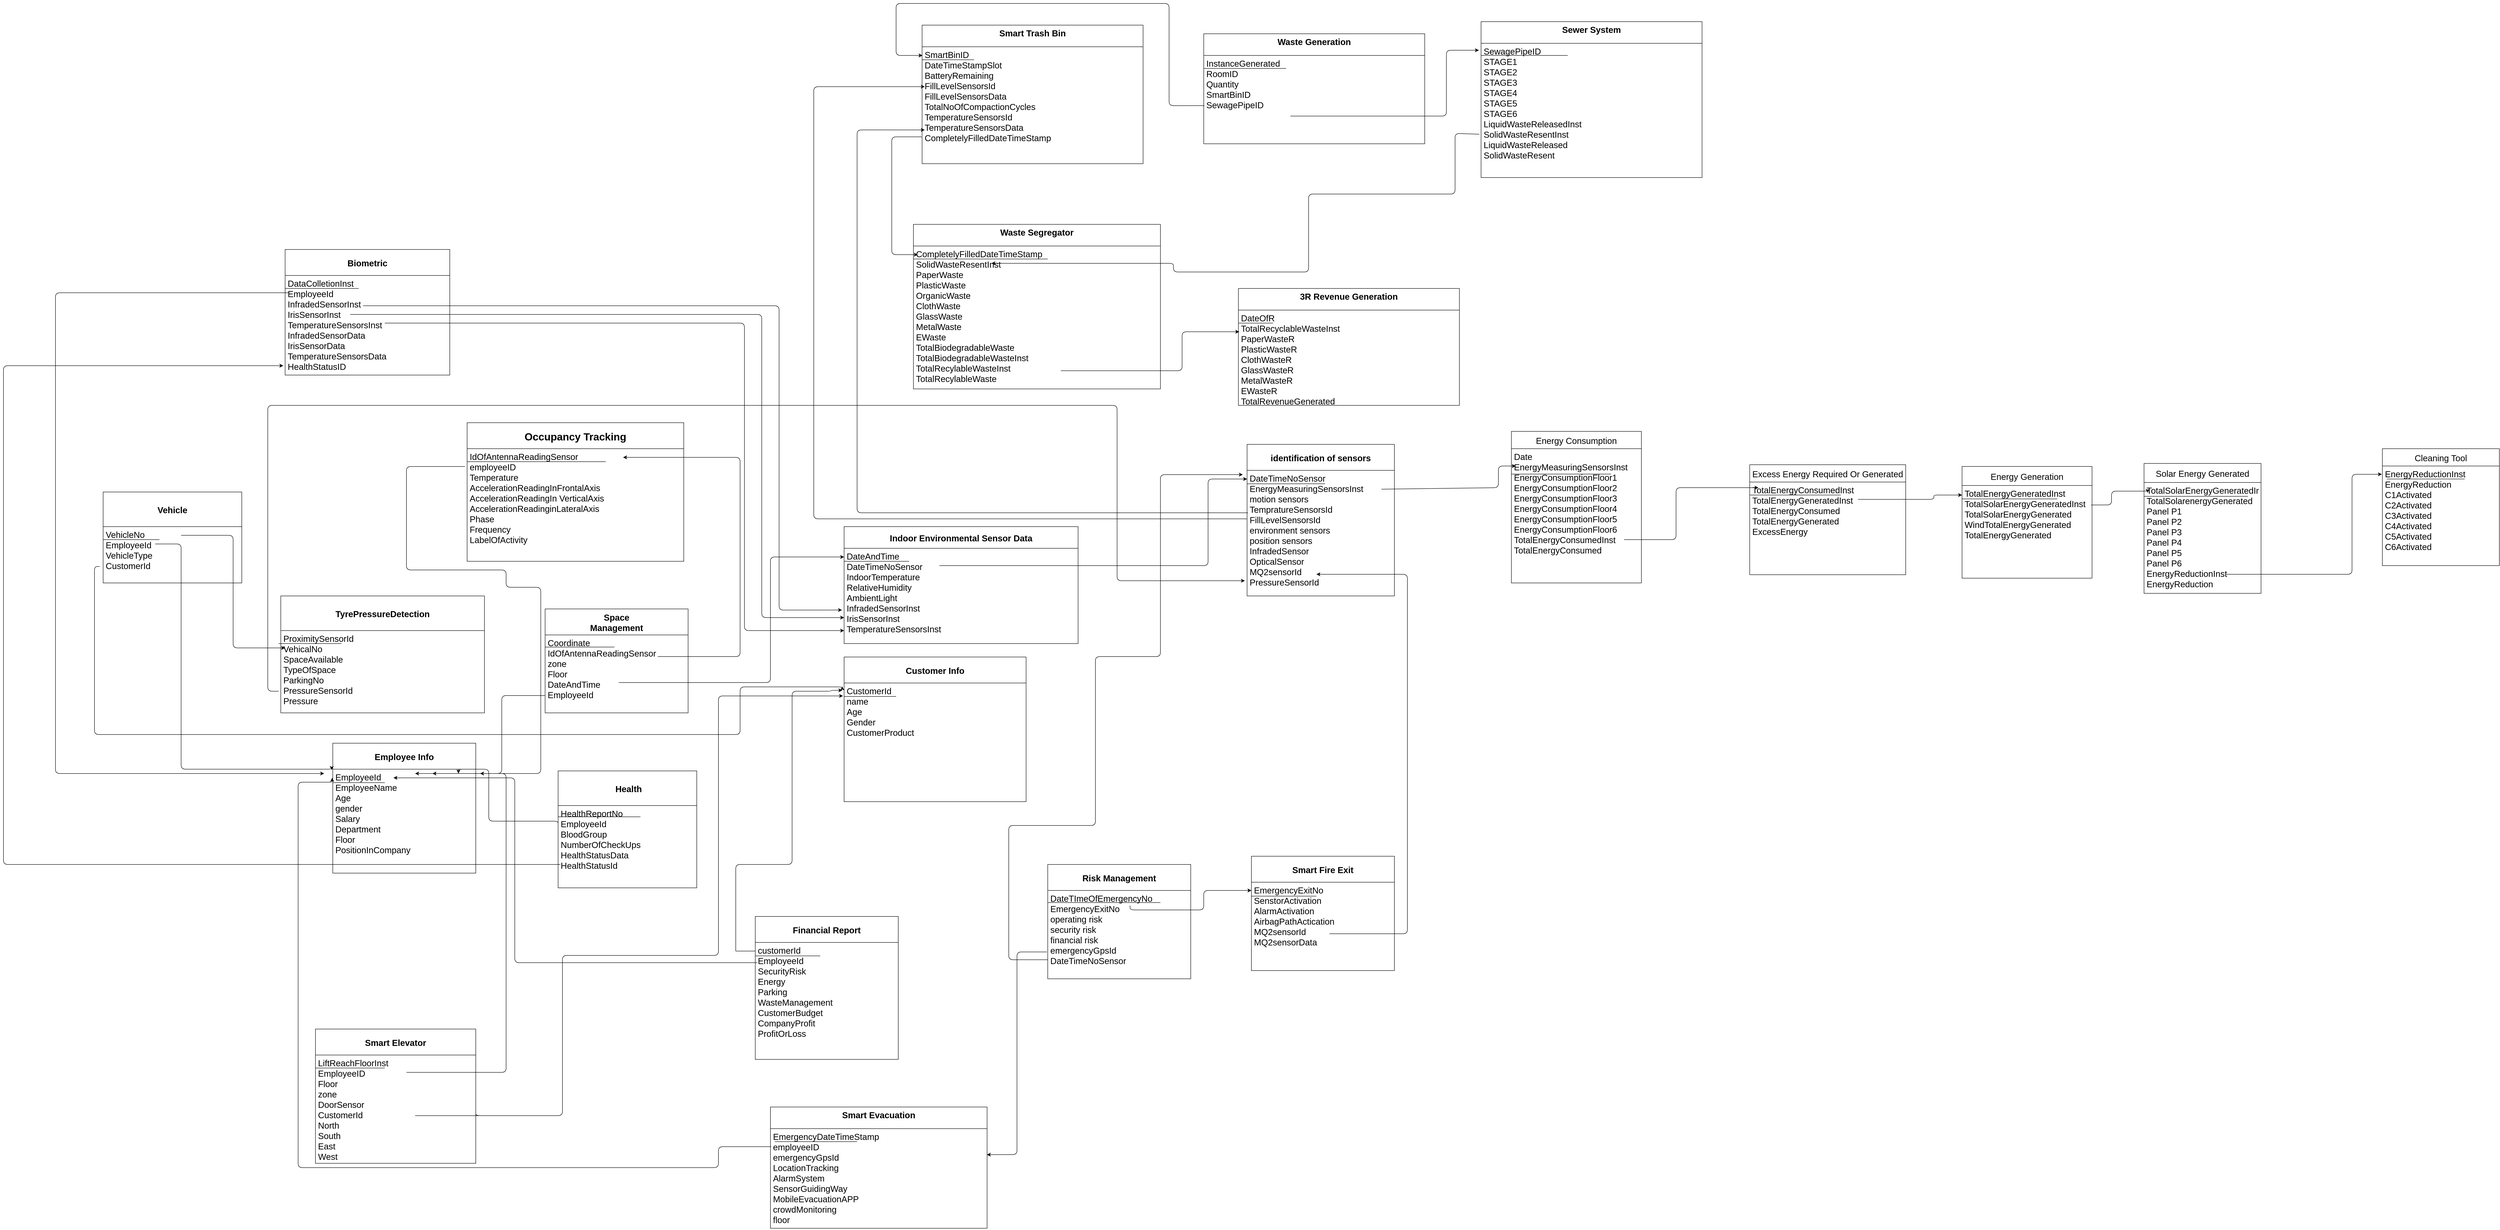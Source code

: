<mxfile version="14.4.9" type="device"><diagram id="EbhI644vHhRvh8wt3Qc4" name="Page-1"><mxGraphModel dx="5968" dy="393" grid="1" gridSize="10" guides="1" tooltips="1" connect="1" arrows="0" fold="1" page="1" pageScale="1" pageWidth="850" pageHeight="1100" math="0" shadow="0"><root><mxCell id="0"/><mxCell id="1" parent="0"/><mxCell id="hlE-V0FkefGfgGe_TGve-5" value="Excess Energy Required Or Generated" style="swimlane;fontStyle=0;childLayout=stackLayout;horizontal=1;startSize=40;fillColor=none;horizontalStack=0;resizeParent=1;resizeParentMax=0;resizeLast=0;collapsible=1;marginBottom=0;fontSize=20;" parent="1" vertex="1"><mxGeometry x="-430" y="1737" width="360" height="254" as="geometry"><mxRectangle x="310" y="150" width="240" height="26" as="alternateBounds"/></mxGeometry></mxCell><mxCell id="hlE-V0FkefGfgGe_TGve-7" value="TotalEnergyConsumedInst&#10;TotalEnergyGeneratedInst&#10;TotalEnergyConsumed&#10;TotalEnergyGenerated&#10;ExcessEnergy&#10;&#10;" style="text;strokeColor=none;fillColor=none;align=left;verticalAlign=top;spacingLeft=4;spacingRight=4;overflow=hidden;rotatable=0;points=[[0,0.5],[1,0.5]];portConstraint=eastwest;fontStyle=0;fontSize=20;" parent="hlE-V0FkefGfgGe_TGve-5" vertex="1"><mxGeometry y="40" width="360" height="214" as="geometry"/></mxCell><mxCell id="E3IUupJyGOSad63jJTWS-61" value="" style="endArrow=none;html=1;" parent="hlE-V0FkefGfgGe_TGve-5" edge="1"><mxGeometry width="50" height="50" relative="1" as="geometry"><mxPoint y="70" as="sourcePoint"/><mxPoint x="210" y="70" as="targetPoint"/></mxGeometry></mxCell><mxCell id="vNmrhLjBqwrUZ_Z06Q6E-4" value="" style="endArrow=none;html=1;" parent="hlE-V0FkefGfgGe_TGve-5" edge="1"><mxGeometry width="50" height="50" relative="1" as="geometry"><mxPoint x="250" y="80" as="sourcePoint"/><mxPoint x="360" y="80" as="targetPoint"/></mxGeometry></mxCell><mxCell id="hlE-V0FkefGfgGe_TGve-17" value="Energy Consumption" style="swimlane;fontStyle=0;childLayout=stackLayout;horizontal=1;startSize=40;fillColor=none;horizontalStack=0;resizeParent=1;resizeParentMax=0;resizeLast=0;collapsible=1;marginBottom=0;fontSize=20;" parent="1" vertex="1"><mxGeometry x="-980" y="1660" width="300" height="350" as="geometry"/></mxCell><mxCell id="NcRpZAtvukmuznNW6QpU-5" value="" style="endArrow=none;html=1;" parent="hlE-V0FkefGfgGe_TGve-17" edge="1"><mxGeometry width="50" height="50" relative="1" as="geometry"><mxPoint x="230" y="98.57" as="sourcePoint"/><mxPoint y="98.57" as="targetPoint"/></mxGeometry></mxCell><mxCell id="hlE-V0FkefGfgGe_TGve-18" value="Date&#10;EnergyMeasuringSensorsInst&#10;EnergyConsumptionFloor1&#10;EnergyConsumptionFloor2&#10;EnergyConsumptionFloor3&#10;EnergyConsumptionFloor4&#10;EnergyConsumptionFloor5&#10;EnergyConsumptionFloor6&#10;TotalEnergyConsumedInst&#10;TotalEnergyConsumed" style="text;strokeColor=none;fillColor=none;align=left;verticalAlign=top;spacingLeft=4;spacingRight=4;overflow=hidden;rotatable=0;points=[[0,0.5],[1,0.5]];portConstraint=eastwest;fontSize=20;fontStyle=0" parent="hlE-V0FkefGfgGe_TGve-17" vertex="1"><mxGeometry y="40" width="300" height="310" as="geometry"/></mxCell><mxCell id="hlE-V0FkefGfgGe_TGve-21" value="Solar Energy Generated" style="swimlane;fontStyle=0;childLayout=stackLayout;horizontal=1;startSize=44;fillColor=none;horizontalStack=0;resizeParent=1;resizeParentMax=0;resizeLast=0;collapsible=1;marginBottom=0;fontSize=20;" parent="1" vertex="1"><mxGeometry x="480" y="1734" width="270" height="300" as="geometry"/></mxCell><mxCell id="E3IUupJyGOSad63jJTWS-7" value="" style="endArrow=none;html=1;" parent="hlE-V0FkefGfgGe_TGve-21" edge="1"><mxGeometry width="50" height="50" relative="1" as="geometry"><mxPoint x="-9.095e-13" y="76" as="sourcePoint"/><mxPoint x="240" y="76" as="targetPoint"/><Array as="points"><mxPoint x="100" y="76"/></Array></mxGeometry></mxCell><mxCell id="hlE-V0FkefGfgGe_TGve-22" value="TotalSolarEnergyGeneratedInst&#10;TotalSolarenergyGenerated&#10;Panel P1&#10;Panel P2&#10;Panel P3&#10;Panel P4&#10;Panel P5&#10;Panel P6&#10;EnergyReductionInst&#10;EnergyReduction" style="text;strokeColor=none;fillColor=none;align=left;verticalAlign=top;spacingLeft=4;spacingRight=4;overflow=hidden;rotatable=0;points=[[0,0.5],[1,0.5]];portConstraint=eastwest;fontSize=20;" parent="hlE-V0FkefGfgGe_TGve-21" vertex="1"><mxGeometry y="44" width="270" height="256" as="geometry"/></mxCell><mxCell id="hlE-V0FkefGfgGe_TGve-25" value="Cleaning Tool" style="swimlane;fontStyle=0;childLayout=stackLayout;horizontal=1;startSize=40;fillColor=none;horizontalStack=0;resizeParent=1;resizeParentMax=0;resizeLast=0;collapsible=1;marginBottom=0;fontSize=20;" parent="1" vertex="1"><mxGeometry x="1030" y="1700" width="270" height="270" as="geometry"/></mxCell><mxCell id="hlE-V0FkefGfgGe_TGve-26" value="EnergyReductionInst&#10;EnergyReduction&#10;C1Activated&#10;C2Activated&#10;C3Activated&#10;C4Activated&#10;C5Activated&#10;C6Activated" style="text;strokeColor=none;fillColor=none;align=left;verticalAlign=top;spacingLeft=4;spacingRight=4;overflow=hidden;rotatable=0;points=[[0,0.5],[1,0.5]];portConstraint=eastwest;fontSize=20;" parent="hlE-V0FkefGfgGe_TGve-25" vertex="1"><mxGeometry y="40" width="270" height="230" as="geometry"/></mxCell><mxCell id="NcRpZAtvukmuznNW6QpU-3" value="" style="endArrow=none;html=1;" parent="hlE-V0FkefGfgGe_TGve-25" edge="1"><mxGeometry width="50" height="50" relative="1" as="geometry"><mxPoint x="10" y="70" as="sourcePoint"/><mxPoint x="190" y="70" as="targetPoint"/></mxGeometry></mxCell><mxCell id="hlE-V0FkefGfgGe_TGve-56" value="Energy Generation" style="swimlane;fontStyle=0;childLayout=stackLayout;horizontal=1;startSize=44;fillColor=none;horizontalStack=0;resizeParent=1;resizeParentMax=0;resizeLast=0;collapsible=1;marginBottom=0;fontSize=20;" parent="1" vertex="1"><mxGeometry x="60" y="1741" width="300" height="258" as="geometry"/></mxCell><mxCell id="E3IUupJyGOSad63jJTWS-10" value="" style="endArrow=none;html=1;" parent="hlE-V0FkefGfgGe_TGve-56" edge="1"><mxGeometry width="50" height="50" relative="1" as="geometry"><mxPoint x="-9.095e-13" y="75" as="sourcePoint"/><mxPoint x="220" y="75" as="targetPoint"/></mxGeometry></mxCell><mxCell id="hlE-V0FkefGfgGe_TGve-57" value="TotalEnergyGeneratedInst&#10;TotalSolarEnergyGeneratedInst&#10;TotalSolarEnergyGenerated&#10;WindTotalEnergyGenerated&#10;TotalEnergyGenerated" style="text;strokeColor=none;fillColor=none;align=left;verticalAlign=top;spacingLeft=4;spacingRight=4;overflow=hidden;rotatable=0;points=[[0,0.5],[1,0.5]];portConstraint=eastwest;fontSize=20;" parent="hlE-V0FkefGfgGe_TGve-56" vertex="1"><mxGeometry y="44" width="300" height="214" as="geometry"/></mxCell><mxCell id="3b0-Z2KtxjkXlHgIzBmQ-6" value="Occupancy Tracking" style="swimlane;fontStyle=1;childLayout=stackLayout;horizontal=1;startSize=60;fillColor=none;horizontalStack=0;resizeParent=1;resizeParentMax=0;resizeLast=0;collapsible=1;marginBottom=0;fontSize=24;" parent="1" vertex="1"><mxGeometry x="-3390" y="1640" width="500" height="320" as="geometry"/></mxCell><mxCell id="vo2Nas4Fpc8VyPBu1LN9-82" value="" style="endArrow=none;html=1;" parent="3b0-Z2KtxjkXlHgIzBmQ-6" edge="1"><mxGeometry width="50" height="50" relative="1" as="geometry"><mxPoint y="90" as="sourcePoint"/><mxPoint x="320" y="90" as="targetPoint"/></mxGeometry></mxCell><mxCell id="vo2Nas4Fpc8VyPBu1LN9-84" value="" style="endArrow=classic;html=1;edgeStyle=orthogonalEdgeStyle;exitX=0.788;exitY=0.278;exitDx=0;exitDy=0;exitPerimeter=0;" parent="3b0-Z2KtxjkXlHgIzBmQ-6" source="3LVtUUBiL8wOqyvODYXA-12" edge="1"><mxGeometry width="50" height="50" relative="1" as="geometry"><mxPoint x="630" y="180" as="sourcePoint"/><mxPoint x="360" y="80" as="targetPoint"/><Array as="points"><mxPoint x="630" y="540"/><mxPoint x="630" y="80"/></Array></mxGeometry></mxCell><mxCell id="3b0-Z2KtxjkXlHgIzBmQ-7" value="IdOfAntennaReadingSensor&#10;employeeID&#10;Temperature&#10;AccelerationReadingInFrontalAxis&#10;AccelerationReadingIn VerticalAxis&#10;AccelerationReadinginLateralAxis&#10;Phase&#10;Frequency&#10;LabelOfActivity" style="text;strokeColor=none;fillColor=none;align=left;verticalAlign=top;spacingLeft=4;spacingRight=4;overflow=hidden;rotatable=0;points=[[0,0.5],[1,0.5]];portConstraint=eastwest;fontSize=20;" parent="3b0-Z2KtxjkXlHgIzBmQ-6" vertex="1"><mxGeometry y="60" width="500" height="260" as="geometry"/></mxCell><mxCell id="3b0-Z2KtxjkXlHgIzBmQ-10" value="Indoor Environmental Sensor Data" style="swimlane;fontStyle=1;childLayout=stackLayout;horizontal=1;startSize=50;fillColor=none;horizontalStack=0;resizeParent=1;resizeParentMax=0;resizeLast=0;collapsible=1;marginBottom=0;fontSize=20;" parent="1" vertex="1"><mxGeometry x="-2520" y="1880" width="540" height="270" as="geometry"/></mxCell><mxCell id="vo2Nas4Fpc8VyPBu1LN9-87" value="" style="endArrow=none;html=1;" parent="3b0-Z2KtxjkXlHgIzBmQ-10" edge="1"><mxGeometry width="50" height="50" relative="1" as="geometry"><mxPoint y="80" as="sourcePoint"/><mxPoint x="150" y="80" as="targetPoint"/></mxGeometry></mxCell><mxCell id="3b0-Z2KtxjkXlHgIzBmQ-11" value="DateAndTime&#10;DateTimeNoSensor&#10;IndoorTemperature&#10;RelativeHumidity&#10;AmbientLight&#10;InfradedSensorInst&#10;IrisSensorInst&#10;TemperatureSensorsInst&#10;" style="text;strokeColor=none;fillColor=none;align=left;verticalAlign=top;spacingLeft=4;spacingRight=4;overflow=hidden;rotatable=0;points=[[0,0.5],[1,0.5]];portConstraint=eastwest;fontSize=20;" parent="3b0-Z2KtxjkXlHgIzBmQ-10" vertex="1"><mxGeometry y="50" width="540" height="220" as="geometry"/></mxCell><mxCell id="3b0-Z2KtxjkXlHgIzBmQ-27" value="Smart Evacuation" style="swimlane;fontStyle=1;align=center;verticalAlign=top;childLayout=stackLayout;horizontal=1;startSize=50;horizontalStack=0;resizeParent=1;resizeParentMax=0;resizeLast=0;collapsible=1;marginBottom=0;fontSize=20;" parent="1" vertex="1"><mxGeometry x="-2690" y="3220" width="500" height="280" as="geometry"/></mxCell><mxCell id="vo2Nas4Fpc8VyPBu1LN9-86" value="" style="endArrow=none;html=1;" parent="3b0-Z2KtxjkXlHgIzBmQ-27" edge="1"><mxGeometry width="50" height="50" relative="1" as="geometry"><mxPoint x="10" y="80" as="sourcePoint"/><mxPoint x="200" y="80" as="targetPoint"/></mxGeometry></mxCell><mxCell id="3b0-Z2KtxjkXlHgIzBmQ-28" value="EmergencyDateTimeStamp&#10;employeeID&#10;emergencyGpsId&#10;LocationTracking&#10;AlarmSystem&#10;SensorGuidingWay&#10;MobileEvacuationAPP&#10;crowdMonitoring&#10;floor&#10;" style="text;strokeColor=none;fillColor=none;align=left;verticalAlign=top;spacingLeft=4;spacingRight=4;overflow=hidden;rotatable=0;points=[[0,0.5],[1,0.5]];portConstraint=eastwest;fontSize=20;" parent="3b0-Z2KtxjkXlHgIzBmQ-27" vertex="1"><mxGeometry y="50" width="500" height="230" as="geometry"/></mxCell><mxCell id="IJ8g2Vag26m9A2Zqt1Qs-14" value=" Health" style="swimlane;fontStyle=1;childLayout=stackLayout;horizontal=1;startSize=80;fillColor=none;horizontalStack=0;resizeParent=1;resizeParentMax=0;resizeLast=0;collapsible=1;marginBottom=0;fontSize=20;" parent="1" vertex="1"><mxGeometry x="-3180" y="2444" width="320" height="270" as="geometry"/></mxCell><mxCell id="ckC75b0_fPMX4kJaSdA7-7" value="" style="endArrow=none;html=1;" parent="IJ8g2Vag26m9A2Zqt1Qs-14" edge="1"><mxGeometry width="50" height="50" relative="1" as="geometry"><mxPoint x="190" y="106" as="sourcePoint"/><mxPoint y="106" as="targetPoint"/></mxGeometry></mxCell><mxCell id="IJ8g2Vag26m9A2Zqt1Qs-16" value="HealthReportNo&#10;EmployeeId&#10;BloodGroup&#10;NumberOfCheckUps&#10;HealthStatusData&#10;HealthStatusId" style="text;strokeColor=none;fillColor=none;align=left;verticalAlign=top;spacingLeft=4;spacingRight=4;overflow=hidden;rotatable=0;points=[[0,0.5],[1,0.5]];portConstraint=eastwest;fontSize=20;" parent="IJ8g2Vag26m9A2Zqt1Qs-14" vertex="1"><mxGeometry y="80" width="320" height="190" as="geometry"/></mxCell><mxCell id="IJ8g2Vag26m9A2Zqt1Qs-19" value="Smart Elevator" style="swimlane;fontStyle=1;childLayout=stackLayout;horizontal=1;startSize=60;fillColor=none;horizontalStack=0;resizeParent=1;resizeParentMax=0;resizeLast=0;collapsible=1;marginBottom=0;fontSize=20;" parent="1" vertex="1"><mxGeometry x="-3740" y="3040" width="370" height="310" as="geometry"/></mxCell><mxCell id="E3IUupJyGOSad63jJTWS-67" value="" style="endArrow=none;html=1;" parent="IJ8g2Vag26m9A2Zqt1Qs-19" edge="1"><mxGeometry width="50" height="50" relative="1" as="geometry"><mxPoint y="90" as="sourcePoint"/><mxPoint x="160" y="90" as="targetPoint"/></mxGeometry></mxCell><mxCell id="ckC75b0_fPMX4kJaSdA7-18" value="" style="endArrow=none;html=1;" parent="IJ8g2Vag26m9A2Zqt1Qs-19" edge="1"><mxGeometry width="50" height="50" relative="1" as="geometry"><mxPoint x="210" y="100" as="sourcePoint"/><mxPoint x="370" y="100" as="targetPoint"/></mxGeometry></mxCell><mxCell id="ckC75b0_fPMX4kJaSdA7-24" value="" style="endArrow=none;html=1;" parent="IJ8g2Vag26m9A2Zqt1Qs-19" edge="1"><mxGeometry width="50" height="50" relative="1" as="geometry"><mxPoint x="230" y="200" as="sourcePoint"/><mxPoint x="380" y="200" as="targetPoint"/><Array as="points"><mxPoint x="290" y="200"/></Array></mxGeometry></mxCell><mxCell id="IJ8g2Vag26m9A2Zqt1Qs-20" value="LiftReachFloorInst&#10;EmployeeID&#10;Floor&#10;zone&#10;DoorSensor&#10;CustomerId&#10;North &#10;South&#10;East &#10;West" style="text;strokeColor=none;fillColor=none;align=left;verticalAlign=top;spacingLeft=4;spacingRight=4;overflow=hidden;rotatable=0;points=[[0,0.5],[1,0.5]];portConstraint=eastwest;fontSize=20;" parent="IJ8g2Vag26m9A2Zqt1Qs-19" vertex="1"><mxGeometry y="60" width="370" height="250" as="geometry"/></mxCell><mxCell id="IJ8g2Vag26m9A2Zqt1Qs-23" value="Biometric" style="swimlane;fontStyle=1;childLayout=stackLayout;horizontal=1;startSize=60;fillColor=none;horizontalStack=0;resizeParent=1;resizeParentMax=0;resizeLast=0;collapsible=1;marginBottom=0;fontSize=20;" parent="1" vertex="1"><mxGeometry x="-3810" y="1240" width="380" height="290" as="geometry"/></mxCell><mxCell id="E3IUupJyGOSad63jJTWS-66" value="" style="endArrow=none;html=1;" parent="IJ8g2Vag26m9A2Zqt1Qs-23" edge="1"><mxGeometry width="50" height="50" relative="1" as="geometry"><mxPoint y="90.01" as="sourcePoint"/><mxPoint x="170" y="90" as="targetPoint"/></mxGeometry></mxCell><mxCell id="ckC75b0_fPMX4kJaSdA7-12" value="" style="endArrow=classic;html=1;edgeStyle=orthogonalEdgeStyle;entryX=-0.009;entryY=0.648;entryDx=0;entryDy=0;entryPerimeter=0;" parent="IJ8g2Vag26m9A2Zqt1Qs-23" target="3b0-Z2KtxjkXlHgIzBmQ-11" edge="1"><mxGeometry width="50" height="50" relative="1" as="geometry"><mxPoint x="180" y="130" as="sourcePoint"/><mxPoint x="1190" y="830" as="targetPoint"/><Array as="points"><mxPoint x="1140" y="130"/><mxPoint x="1140" y="833"/></Array></mxGeometry></mxCell><mxCell id="ckC75b0_fPMX4kJaSdA7-13" value="" style="endArrow=classic;html=1;edgeStyle=orthogonalEdgeStyle;" parent="IJ8g2Vag26m9A2Zqt1Qs-23" edge="1"><mxGeometry width="50" height="50" relative="1" as="geometry"><mxPoint x="150" y="150" as="sourcePoint"/><mxPoint x="1290" y="850" as="targetPoint"/><Array as="points"><mxPoint x="1100" y="150"/><mxPoint x="1100" y="850"/></Array></mxGeometry></mxCell><mxCell id="IJ8g2Vag26m9A2Zqt1Qs-25" value="DataColletionInst&#10;EmployeeId&#10;InfradedSensorInst&#10;IrisSensorInst&#10;TemperatureSensorsInst&#10;InfradedSensorData&#10;IrisSensorData&#10;TemperatureSensorsData&#10;HealthStatusID" style="text;strokeColor=none;fillColor=none;align=left;verticalAlign=top;spacingLeft=4;spacingRight=4;overflow=hidden;rotatable=0;points=[[0,0.5],[1,0.5]];portConstraint=eastwest;fontSize=20;" parent="IJ8g2Vag26m9A2Zqt1Qs-23" vertex="1"><mxGeometry y="60" width="380" height="230" as="geometry"/></mxCell><mxCell id="3LVtUUBiL8wOqyvODYXA-11" value="Space&#10;Management" style="swimlane;fontStyle=1;childLayout=stackLayout;horizontal=1;startSize=60;fillColor=none;horizontalStack=0;resizeParent=1;resizeParentMax=0;resizeLast=0;collapsible=1;marginBottom=0;fontSize=20;" parent="1" vertex="1"><mxGeometry x="-3210" y="2070" width="330" height="240" as="geometry"><mxRectangle x="-2190" y="2400" width="100" height="26" as="alternateBounds"/></mxGeometry></mxCell><mxCell id="3LVtUUBiL8wOqyvODYXA-12" value="Coordinate&#10;IdOfAntennaReadingSensor&#10;zone&#10;Floor&#10;DateAndTime&#10;EmployeeId" style="text;strokeColor=none;fillColor=none;align=left;verticalAlign=top;spacingLeft=4;spacingRight=4;overflow=hidden;rotatable=0;points=[[0,0.5],[1,0.5]];portConstraint=eastwest;fontSize=20;" parent="3LVtUUBiL8wOqyvODYXA-11" vertex="1"><mxGeometry y="60" width="330" height="180" as="geometry"/></mxCell><mxCell id="vo2Nas4Fpc8VyPBu1LN9-18" value="" style="endArrow=none;html=1;" parent="3LVtUUBiL8wOqyvODYXA-11" edge="1"><mxGeometry width="50" height="50" relative="1" as="geometry"><mxPoint y="88.17" as="sourcePoint"/><mxPoint x="160" y="88" as="targetPoint"/><Array as="points"><mxPoint x="50" y="88.17"/></Array></mxGeometry></mxCell><mxCell id="vo2Nas4Fpc8VyPBu1LN9-89" value="" style="endArrow=none;html=1;" parent="3LVtUUBiL8wOqyvODYXA-11" edge="1"><mxGeometry width="50" height="50" relative="1" as="geometry"><mxPoint x="170" y="170" as="sourcePoint"/><mxPoint x="320" y="170" as="targetPoint"/></mxGeometry></mxCell><mxCell id="3LVtUUBiL8wOqyvODYXA-13" value="Customer Info" style="swimlane;fontStyle=1;childLayout=stackLayout;horizontal=1;startSize=60;fillColor=none;horizontalStack=0;resizeParent=1;resizeParentMax=0;resizeLast=0;collapsible=1;marginBottom=0;fontSize=20;" parent="1" vertex="1"><mxGeometry x="-2520" y="2181" width="420" height="334" as="geometry"><mxRectangle x="-2190" y="2400" width="100" height="26" as="alternateBounds"/></mxGeometry></mxCell><mxCell id="vo2Nas4Fpc8VyPBu1LN9-17" value="" style="endArrow=none;html=1;" parent="3LVtUUBiL8wOqyvODYXA-13" edge="1"><mxGeometry width="50" height="50" relative="1" as="geometry"><mxPoint y="91.17" as="sourcePoint"/><mxPoint x="120" y="91" as="targetPoint"/><Array as="points"><mxPoint x="70" y="91.17"/></Array></mxGeometry></mxCell><mxCell id="3LVtUUBiL8wOqyvODYXA-14" value="CustomerId&#10;name&#10;Age&#10;Gender&#10;CustomerProduct" style="text;strokeColor=none;fillColor=none;align=left;verticalAlign=top;spacingLeft=4;spacingRight=4;overflow=hidden;rotatable=0;points=[[0,0.5],[1,0.5]];portConstraint=eastwest;fontSize=20;" parent="3LVtUUBiL8wOqyvODYXA-13" vertex="1"><mxGeometry y="60" width="420" height="274" as="geometry"/></mxCell><mxCell id="3LVtUUBiL8wOqyvODYXA-9" value="Employee Info" style="swimlane;fontStyle=1;childLayout=stackLayout;horizontal=1;startSize=60;fillColor=none;horizontalStack=0;resizeParent=1;resizeParentMax=0;resizeLast=0;collapsible=1;marginBottom=0;fontSize=20;" parent="1" vertex="1"><mxGeometry x="-3700" y="2380" width="330" height="300" as="geometry"><mxRectangle x="-2190" y="2400" width="100" height="26" as="alternateBounds"/></mxGeometry></mxCell><mxCell id="vo2Nas4Fpc8VyPBu1LN9-16" value="" style="endArrow=none;html=1;" parent="3LVtUUBiL8wOqyvODYXA-9" edge="1"><mxGeometry width="50" height="50" relative="1" as="geometry"><mxPoint y="91.17" as="sourcePoint"/><mxPoint x="120" y="91.17" as="targetPoint"/></mxGeometry></mxCell><mxCell id="3LVtUUBiL8wOqyvODYXA-10" value="EmployeeId&#10;EmployeeName&#10;Age&#10;gender&#10;Salary&#10;Department&#10;Floor&#10;PositionInCompany" style="text;strokeColor=none;fillColor=none;align=left;verticalAlign=top;spacingLeft=4;spacingRight=4;overflow=hidden;rotatable=0;points=[[0,0.5],[1,0.5]];portConstraint=eastwest;fontSize=20;fontStyle=0;" parent="3LVtUUBiL8wOqyvODYXA-9" vertex="1"><mxGeometry y="60" width="330" height="240" as="geometry"/></mxCell><mxCell id="3LVtUUBiL8wOqyvODYXA-1" value="Financial Report" style="swimlane;fontStyle=1;childLayout=stackLayout;horizontal=1;startSize=60;fillColor=none;horizontalStack=0;resizeParent=1;resizeParentMax=0;resizeLast=0;collapsible=1;marginBottom=0;fontSize=20;" parent="1" vertex="1"><mxGeometry x="-2725" y="2780" width="330" height="330" as="geometry"><mxRectangle x="-2190" y="2400" width="100" height="26" as="alternateBounds"/></mxGeometry></mxCell><mxCell id="vo2Nas4Fpc8VyPBu1LN9-19" value="" style="endArrow=none;html=1;" parent="3LVtUUBiL8wOqyvODYXA-1" edge="1"><mxGeometry width="50" height="50" relative="1" as="geometry"><mxPoint y="91.17" as="sourcePoint"/><mxPoint x="150" y="91.17" as="targetPoint"/><Array as="points"/></mxGeometry></mxCell><mxCell id="3LVtUUBiL8wOqyvODYXA-2" value="customerId&#10;EmployeeId&#10;SecurityRisk&#10;Energy&#10;Parking&#10;WasteManagement&#10;CustomerBudget&#10;CompanyProfit&#10;ProfitOrLoss &#10;" style="text;strokeColor=none;fillColor=none;align=left;verticalAlign=top;spacingLeft=4;spacingRight=4;overflow=hidden;rotatable=0;points=[[0,0.5],[1,0.5]];portConstraint=eastwest;fontSize=20;" parent="3LVtUUBiL8wOqyvODYXA-1" vertex="1"><mxGeometry y="60" width="330" height="270" as="geometry"/></mxCell><mxCell id="E3IUupJyGOSad63jJTWS-27" value="TyrePressureDetection" style="swimlane;fontStyle=1;childLayout=stackLayout;horizontal=1;startSize=80;fillColor=none;horizontalStack=0;resizeParent=1;resizeParentMax=0;resizeLast=0;collapsible=1;marginBottom=0;fontSize=20;" parent="1" vertex="1"><mxGeometry x="-3820" y="2040" width="470" height="270" as="geometry"/></mxCell><mxCell id="E3IUupJyGOSad63jJTWS-28" value="ProximitySensorId&#10;VehicalNo&#10;SpaceAvailable&#10;TypeOfSpace&#10;ParkingNo&#10;PressureSensorId&#10;Pressure" style="text;strokeColor=none;fillColor=none;align=left;verticalAlign=top;spacingLeft=4;spacingRight=4;overflow=hidden;rotatable=0;points=[[0,0.5],[1,0.5]];portConstraint=eastwest;fontSize=20;" parent="E3IUupJyGOSad63jJTWS-27" vertex="1"><mxGeometry y="80" width="470" height="190" as="geometry"/></mxCell><mxCell id="vNmrhLjBqwrUZ_Z06Q6E-25" value="" style="endArrow=none;html=1;" parent="E3IUupJyGOSad63jJTWS-27" edge="1"><mxGeometry width="50" height="50" relative="1" as="geometry"><mxPoint x="140" y="110" as="sourcePoint"/><mxPoint x="-5" y="110" as="targetPoint"/><Array as="points"><mxPoint x="105" y="110"/></Array></mxGeometry></mxCell><mxCell id="vo2Nas4Fpc8VyPBu1LN9-25" value="" style="endArrow=none;html=1;" parent="1" edge="1"><mxGeometry width="50" height="50" relative="1" as="geometry"><mxPoint x="-2770" y="2860" as="sourcePoint"/><mxPoint x="-2770" y="2790" as="targetPoint"/></mxGeometry></mxCell><mxCell id="vo2Nas4Fpc8VyPBu1LN9-28" value="" style="endArrow=classic;html=1;edgeStyle=orthogonalEdgeStyle;" parent="1" edge="1"><mxGeometry width="50" height="50" relative="1" as="geometry"><mxPoint x="-2770" y="2800" as="sourcePoint"/><mxPoint x="-2524" y="2258" as="targetPoint"/><Array as="points"><mxPoint x="-2770" y="2660"/><mxPoint x="-2640" y="2660"/><mxPoint x="-2640" y="2260"/><mxPoint x="-2550" y="2260"/><mxPoint x="-2550" y="2258"/></Array></mxGeometry></mxCell><mxCell id="vo2Nas4Fpc8VyPBu1LN9-29" value="" style="endArrow=none;html=1;" parent="1" edge="1"><mxGeometry width="50" height="50" relative="1" as="geometry"><mxPoint x="-2770" y="2860" as="sourcePoint"/><mxPoint x="-2725" y="2860" as="targetPoint"/></mxGeometry></mxCell><mxCell id="vo2Nas4Fpc8VyPBu1LN9-46" value="Risk Management" style="swimlane;fontStyle=1;childLayout=stackLayout;horizontal=1;startSize=60;fillColor=none;horizontalStack=0;resizeParent=1;resizeParentMax=0;resizeLast=0;collapsible=1;marginBottom=0;fontSize=20;" parent="1" vertex="1"><mxGeometry x="-2050" y="2660" width="330" height="264" as="geometry"><mxRectangle x="-2190" y="2400" width="100" height="26" as="alternateBounds"/></mxGeometry></mxCell><mxCell id="ckC75b0_fPMX4kJaSdA7-37" value="" style="endArrow=classic;html=1;edgeStyle=orthogonalEdgeStyle;" parent="vo2Nas4Fpc8VyPBu1LN9-46" edge="1"><mxGeometry width="50" height="50" relative="1" as="geometry"><mxPoint x="190" y="95" as="sourcePoint"/><mxPoint x="470" y="60" as="targetPoint"/><Array as="points"><mxPoint x="190" y="105"/><mxPoint x="360" y="105"/><mxPoint x="360" y="60"/></Array></mxGeometry></mxCell><mxCell id="vo2Nas4Fpc8VyPBu1LN9-47" value="" style="endArrow=none;html=1;" parent="vo2Nas4Fpc8VyPBu1LN9-46" edge="1"><mxGeometry width="50" height="50" relative="1" as="geometry"><mxPoint y="88" as="sourcePoint"/><mxPoint x="260" y="88" as="targetPoint"/><Array as="points"/></mxGeometry></mxCell><mxCell id="vo2Nas4Fpc8VyPBu1LN9-48" value="DateTImeOfEmergencyNo&#10;EmergencyExitNo&#10;operating risk&#10;security risk&#10;financial risk&#10;emergencyGpsId&#10;DateTimeNoSensor" style="text;strokeColor=none;fillColor=none;align=left;verticalAlign=top;spacingLeft=4;spacingRight=4;overflow=hidden;rotatable=0;points=[[0,0.5],[1,0.5]];portConstraint=eastwest;fontSize=20;" parent="vo2Nas4Fpc8VyPBu1LN9-46" vertex="1"><mxGeometry y="60" width="330" height="204" as="geometry"/></mxCell><mxCell id="vo2Nas4Fpc8VyPBu1LN9-57" value="identification of sensors" style="swimlane;fontStyle=1;childLayout=stackLayout;horizontal=1;startSize=60;fillColor=none;horizontalStack=0;resizeParent=1;resizeParentMax=0;resizeLast=0;collapsible=1;marginBottom=0;fontSize=20;" parent="1" vertex="1"><mxGeometry x="-1590" y="1690" width="340" height="350" as="geometry"><mxRectangle x="-2190" y="2400" width="100" height="26" as="alternateBounds"/></mxGeometry></mxCell><mxCell id="vo2Nas4Fpc8VyPBu1LN9-58" value="" style="endArrow=none;html=1;" parent="vo2Nas4Fpc8VyPBu1LN9-57" edge="1"><mxGeometry width="50" height="50" relative="1" as="geometry"><mxPoint y="91.17" as="sourcePoint"/><mxPoint x="180" y="91" as="targetPoint"/><Array as="points"/></mxGeometry></mxCell><mxCell id="vo2Nas4Fpc8VyPBu1LN9-59" value="DateTimeNoSensor&#10;EnergyMeasuringSensorsInst&#10;motion sensors&#10;TempratureSensorsId&#10;FillLevelSensorsId&#10;environment sensors&#10;position sensors&#10;InfradedSensor&#10;OpticalSensor&#10;MQ2sensorId&#10;PressureSensorId&#10;" style="text;strokeColor=none;fillColor=none;align=left;verticalAlign=top;spacingLeft=4;spacingRight=4;overflow=hidden;rotatable=0;points=[[0,0.5],[1,0.5]];portConstraint=eastwest;fontSize=20;" parent="vo2Nas4Fpc8VyPBu1LN9-57" vertex="1"><mxGeometry y="60" width="340" height="290" as="geometry"/></mxCell><mxCell id="vo2Nas4Fpc8VyPBu1LN9-74" value="" style="endArrow=classic;html=1;edgeStyle=elbowEdgeStyle;entryX=0.999;entryY=0.261;entryDx=0;entryDy=0;entryPerimeter=0;exitX=-0.006;exitY=0.696;exitDx=0;exitDy=0;exitPerimeter=0;" parent="1" source="vo2Nas4Fpc8VyPBu1LN9-48" target="3b0-Z2KtxjkXlHgIzBmQ-28" edge="1"><mxGeometry width="50" height="50" relative="1" as="geometry"><mxPoint x="-2050" y="2887" as="sourcePoint"/><mxPoint x="-2190" y="3310" as="targetPoint"/></mxGeometry></mxCell><mxCell id="vo2Nas4Fpc8VyPBu1LN9-76" value="" style="endArrow=classic;html=1;edgeStyle=orthogonalEdgeStyle;entryX=-0.004;entryY=0.083;entryDx=0;entryDy=0;entryPerimeter=0;exitX=0.003;exitY=0.181;exitDx=0;exitDy=0;exitPerimeter=0;" parent="1" source="3b0-Z2KtxjkXlHgIzBmQ-28" target="3LVtUUBiL8wOqyvODYXA-10" edge="1"><mxGeometry width="50" height="50" relative="1" as="geometry"><mxPoint x="-2690" y="3290" as="sourcePoint"/><mxPoint x="-3760" y="2460" as="targetPoint"/><Array as="points"><mxPoint x="-2810" y="3312"/><mxPoint x="-2810" y="3360"/><mxPoint x="-3780" y="3360"/><mxPoint x="-3780" y="2470"/><mxPoint x="-3701" y="2470"/></Array></mxGeometry></mxCell><mxCell id="vo2Nas4Fpc8VyPBu1LN9-88" value="" style="endArrow=classic;html=1;edgeStyle=elbowEdgeStyle;" parent="1" edge="1"><mxGeometry width="50" height="50" relative="1" as="geometry"><mxPoint x="-2890" y="2240" as="sourcePoint"/><mxPoint x="-2520" y="1950" as="targetPoint"/><Array as="points"><mxPoint x="-2690" y="2100"/></Array></mxGeometry></mxCell><mxCell id="lGJEi9XUsV0pZ-yXUKsL-25" value="Waste Generation" style="swimlane;fontStyle=1;align=center;verticalAlign=top;childLayout=stackLayout;horizontal=1;startSize=50;horizontalStack=0;resizeParent=1;resizeParentMax=0;resizeLast=0;collapsible=1;marginBottom=0;fontSize=20;" parent="1" vertex="1"><mxGeometry x="-1690" y="742" width="510" height="254" as="geometry"/></mxCell><mxCell id="lGJEi9XUsV0pZ-yXUKsL-26" value="" style="endArrow=none;html=1;" parent="lGJEi9XUsV0pZ-yXUKsL-25" edge="1"><mxGeometry width="50" height="50" relative="1" as="geometry"><mxPoint y="80" as="sourcePoint"/><mxPoint x="190" y="80" as="targetPoint"/></mxGeometry></mxCell><mxCell id="lGJEi9XUsV0pZ-yXUKsL-27" value="InstanceGenerated&#10;RoomID &#10;Quantity &#10;SmartBinID&#10;SewagePipeID" style="text;strokeColor=none;fillColor=none;align=left;verticalAlign=top;spacingLeft=4;spacingRight=4;overflow=hidden;rotatable=0;points=[[0,0.5],[1,0.5]];portConstraint=eastwest;fontSize=20;" parent="lGJEi9XUsV0pZ-yXUKsL-25" vertex="1"><mxGeometry y="50" width="510" height="204" as="geometry"/></mxCell><mxCell id="lGJEi9XUsV0pZ-yXUKsL-45" value="" style="endArrow=classic;html=1;entryX=0.003;entryY=0.568;entryDx=0;entryDy=0;entryPerimeter=0;exitX=0.003;exitY=0.568;exitDx=0;exitDy=0;exitPerimeter=0;" parent="lGJEi9XUsV0pZ-yXUKsL-25" source="lGJEi9XUsV0pZ-yXUKsL-27" edge="1"><mxGeometry width="50" height="50" relative="1" as="geometry"><mxPoint x="-60" y="-130" as="sourcePoint"/><mxPoint x="-649" y="50" as="targetPoint"/><Array as="points"><mxPoint x="-80" y="166"/><mxPoint x="-80" y="-70"/><mxPoint x="-710" y="-70"/><mxPoint x="-710" y="50"/></Array></mxGeometry></mxCell><mxCell id="lGJEi9XUsV0pZ-yXUKsL-29" value="Sewer System" style="swimlane;fontStyle=1;align=center;verticalAlign=top;childLayout=stackLayout;horizontal=1;startSize=50;horizontalStack=0;resizeParent=1;resizeParentMax=0;resizeLast=0;collapsible=1;marginBottom=0;fontSize=20;" parent="1" vertex="1"><mxGeometry x="-1050" y="714" width="510" height="360" as="geometry"/></mxCell><mxCell id="lGJEi9XUsV0pZ-yXUKsL-30" value="" style="endArrow=none;html=1;" parent="lGJEi9XUsV0pZ-yXUKsL-29" edge="1"><mxGeometry width="50" height="50" relative="1" as="geometry"><mxPoint y="78" as="sourcePoint"/><mxPoint x="200" y="78" as="targetPoint"/></mxGeometry></mxCell><mxCell id="lGJEi9XUsV0pZ-yXUKsL-31" value="SewagePipeID &#10;STAGE1 &#10;STAGE2 &#10;STAGE3 &#10;STAGE4 &#10;STAGE5 &#10;STAGE6 &#10;LiquidWasteReleasedInst&#10;SolidWasteResentInst&#10;LiquidWasteReleased&#10;SolidWasteResent" style="text;strokeColor=none;fillColor=none;align=left;verticalAlign=top;spacingLeft=4;spacingRight=4;overflow=hidden;rotatable=0;points=[[0,0.5],[1,0.5]];portConstraint=eastwest;fontSize=20;" parent="lGJEi9XUsV0pZ-yXUKsL-29" vertex="1"><mxGeometry y="50" width="510" height="310" as="geometry"/></mxCell><mxCell id="lGJEi9XUsV0pZ-yXUKsL-33" value="Smart Trash Bin" style="swimlane;fontStyle=1;align=center;verticalAlign=top;childLayout=stackLayout;horizontal=1;startSize=50;horizontalStack=0;resizeParent=1;resizeParentMax=0;resizeLast=0;collapsible=1;marginBottom=0;fontSize=20;" parent="1" vertex="1"><mxGeometry x="-2340" y="722" width="510" height="320" as="geometry"/></mxCell><mxCell id="lGJEi9XUsV0pZ-yXUKsL-34" value="" style="endArrow=none;html=1;" parent="lGJEi9XUsV0pZ-yXUKsL-33" edge="1"><mxGeometry width="50" height="50" relative="1" as="geometry"><mxPoint y="80" as="sourcePoint"/><mxPoint x="120" y="80" as="targetPoint"/><Array as="points"/></mxGeometry></mxCell><mxCell id="lGJEi9XUsV0pZ-yXUKsL-35" value="SmartBinID&#10;DateTimeStampSlot &#10;BatteryRemaining &#10;FillLevelSensorsId&#10;FillLevelSensorsData&#10;TotalNoOfCompactionCycles  &#10;TemperatureSensorsId&#10;TemperatureSensorsData&#10;CompletelyFilledDateTimeStamp" style="text;strokeColor=none;fillColor=none;align=left;verticalAlign=top;spacingLeft=4;spacingRight=4;overflow=hidden;rotatable=0;points=[[0,0.5],[1,0.5]];portConstraint=eastwest;fontSize=20;fontStyle=0" parent="lGJEi9XUsV0pZ-yXUKsL-33" vertex="1"><mxGeometry y="50" width="510" height="270" as="geometry"/></mxCell><mxCell id="lGJEi9XUsV0pZ-yXUKsL-47" value="" style="endArrow=classic;html=1;entryX=0.008;entryY=0.867;entryDx=0;entryDy=0;entryPerimeter=0;" parent="lGJEi9XUsV0pZ-yXUKsL-33" edge="1"><mxGeometry width="50" height="50" relative="1" as="geometry"><mxPoint x="-1" y="258" as="sourcePoint"/><mxPoint x="-10" y="530" as="targetPoint"/><Array as="points"><mxPoint x="-70" y="258"/><mxPoint x="-70" y="530"/></Array></mxGeometry></mxCell><mxCell id="lGJEi9XUsV0pZ-yXUKsL-36" value="Waste Segregator" style="swimlane;fontStyle=1;align=center;verticalAlign=top;childLayout=stackLayout;horizontal=1;startSize=50;horizontalStack=0;resizeParent=1;resizeParentMax=0;resizeLast=0;collapsible=1;marginBottom=0;fontSize=20;" parent="1" vertex="1"><mxGeometry x="-2360" y="1182" width="570" height="380" as="geometry"/></mxCell><mxCell id="lGJEi9XUsV0pZ-yXUKsL-37" value="" style="endArrow=none;html=1;" parent="lGJEi9XUsV0pZ-yXUKsL-36" edge="1"><mxGeometry width="50" height="50" relative="1" as="geometry"><mxPoint y="80" as="sourcePoint"/><mxPoint x="310" y="80" as="targetPoint"/><Array as="points"><mxPoint x="150" y="80"/></Array></mxGeometry></mxCell><mxCell id="lGJEi9XUsV0pZ-yXUKsL-38" value="" style="endArrow=classic;html=1;exitX=-0.008;exitY=0.677;exitDx=0;exitDy=0;exitPerimeter=0;" parent="lGJEi9XUsV0pZ-yXUKsL-36" source="lGJEi9XUsV0pZ-yXUKsL-31" edge="1"><mxGeometry width="50" height="50" relative="1" as="geometry"><mxPoint x="1260" y="-250" as="sourcePoint"/><mxPoint x="180" y="90" as="targetPoint"/><Array as="points"><mxPoint x="1250" y="-210"/><mxPoint x="1250" y="-70"/><mxPoint x="912" y="-70"/><mxPoint x="912" y="110"/><mxPoint x="600" y="110"/><mxPoint x="600" y="90"/><mxPoint x="470" y="90"/></Array></mxGeometry></mxCell><mxCell id="lGJEi9XUsV0pZ-yXUKsL-39" value="CompletelyFilledDateTimeStamp&#10;SolidWasteResentInst&#10;PaperWaste &#10;PlasticWaste &#10;OrganicWaste &#10;ClothWaste &#10;GlassWaste &#10;MetalWaste &#10;EWaste&#10;TotalBiodegradableWaste&#10;TotalBiodegradableWasteInst&#10;TotalRecylableWasteInst&#10;TotalRecylableWaste&#10;" style="text;strokeColor=none;fillColor=none;align=left;verticalAlign=top;spacingLeft=4;spacingRight=4;overflow=hidden;rotatable=0;points=[[0,0.5],[1,0.5]];portConstraint=eastwest;fontSize=20;" parent="lGJEi9XUsV0pZ-yXUKsL-36" vertex="1"><mxGeometry y="50" width="570" height="330" as="geometry"/></mxCell><mxCell id="lGJEi9XUsV0pZ-yXUKsL-41" value="3R Revenue Generation" style="swimlane;fontStyle=1;align=center;verticalAlign=top;childLayout=stackLayout;horizontal=1;startSize=50;horizontalStack=0;resizeParent=1;resizeParentMax=0;resizeLast=0;collapsible=1;marginBottom=0;fontSize=20;" parent="1" vertex="1"><mxGeometry x="-1610" y="1330" width="510" height="270" as="geometry"/></mxCell><mxCell id="lGJEi9XUsV0pZ-yXUKsL-42" value="" style="endArrow=none;html=1;" parent="lGJEi9XUsV0pZ-yXUKsL-41" edge="1"><mxGeometry width="50" height="50" relative="1" as="geometry"><mxPoint y="80" as="sourcePoint"/><mxPoint x="80" y="80" as="targetPoint"/></mxGeometry></mxCell><mxCell id="lGJEi9XUsV0pZ-yXUKsL-43" value="DateOfR&#10;TotalRecyclableWasteInst&#10;PaperWasteR &#10;PlasticWasteR&#10;ClothWasteR &#10;GlassWasteR &#10;MetalWasteR &#10;EWasteR &#10;TotalRevenueGenerated" style="text;strokeColor=none;fillColor=none;align=left;verticalAlign=top;spacingLeft=4;spacingRight=4;overflow=hidden;rotatable=0;points=[[0,0.5],[1,0.5]];portConstraint=eastwest;fontSize=20;" parent="lGJEi9XUsV0pZ-yXUKsL-41" vertex="1"><mxGeometry y="50" width="510" height="220" as="geometry"/></mxCell><mxCell id="lGJEi9XUsV0pZ-yXUKsL-48" value="" style="endArrow=classic;html=1;" parent="1" edge="1"><mxGeometry width="50" height="50" relative="1" as="geometry"><mxPoint x="-2020" y="1520" as="sourcePoint"/><mxPoint x="-1608" y="1430" as="targetPoint"/><Array as="points"><mxPoint x="-1780" y="1520"/><mxPoint x="-1740" y="1520"/><mxPoint x="-1740" y="1430"/></Array></mxGeometry></mxCell><mxCell id="n9P-68v4t3u67wBRz1oB-1" value="" style="endArrow=classic;html=1;entryX=0.056;entryY=0.061;entryDx=0;entryDy=0;entryPerimeter=0;" parent="1" target="hlE-V0FkefGfgGe_TGve-7" edge="1"><mxGeometry width="50" height="50" relative="1" as="geometry"><mxPoint x="-720" y="1910" as="sourcePoint"/><mxPoint x="-500" y="1380" as="targetPoint"/><Array as="points"><mxPoint x="-600" y="1910"/><mxPoint x="-600" y="1790"/></Array></mxGeometry></mxCell><mxCell id="vNmrhLjBqwrUZ_Z06Q6E-3" value="" style="endArrow=classic;html=1;edgeStyle=orthogonalEdgeStyle;" parent="1" source="hlE-V0FkefGfgGe_TGve-7" edge="1"><mxGeometry width="50" height="50" relative="1" as="geometry"><mxPoint x="-60" y="1807" as="sourcePoint"/><mxPoint x="60" y="1807" as="targetPoint"/><Array as="points"><mxPoint x="-5" y="1817"/><mxPoint x="-5" y="1807"/></Array></mxGeometry></mxCell><mxCell id="vNmrhLjBqwrUZ_Z06Q6E-9" value="" style="endArrow=classic;html=1;edgeStyle=orthogonalEdgeStyle;entryX=0.03;entryY=0.093;entryDx=0;entryDy=0;entryPerimeter=0;exitX=0.993;exitY=0.21;exitDx=0;exitDy=0;exitPerimeter=0;" parent="1" source="hlE-V0FkefGfgGe_TGve-57" target="hlE-V0FkefGfgGe_TGve-22" edge="1"><mxGeometry width="50" height="50" relative="1" as="geometry"><mxPoint x="350" y="1830" as="sourcePoint"/><mxPoint x="410" y="1800" as="targetPoint"/><Array as="points"><mxPoint x="405" y="1830"/><mxPoint x="405" y="1798"/></Array></mxGeometry></mxCell><mxCell id="vNmrhLjBqwrUZ_Z06Q6E-18" value="Vehicle" style="swimlane;fontStyle=1;childLayout=stackLayout;horizontal=1;startSize=80;fillColor=none;horizontalStack=0;resizeParent=1;resizeParentMax=0;resizeLast=0;collapsible=1;marginBottom=0;fontSize=20;" parent="1" vertex="1"><mxGeometry x="-4230" y="1800" width="320" height="210" as="geometry"/></mxCell><mxCell id="vNmrhLjBqwrUZ_Z06Q6E-20" value="" style="endArrow=none;html=1;" parent="vNmrhLjBqwrUZ_Z06Q6E-18" edge="1"><mxGeometry width="50" height="50" relative="1" as="geometry"><mxPoint y="110" as="sourcePoint"/><mxPoint x="130" y="110" as="targetPoint"/></mxGeometry></mxCell><mxCell id="vNmrhLjBqwrUZ_Z06Q6E-19" value="VehicleNo&#10;EmployeeId&#10;VehicleType&#10;CustomerId" style="text;strokeColor=none;fillColor=none;align=left;verticalAlign=top;spacingLeft=4;spacingRight=4;overflow=hidden;rotatable=0;points=[[0,0.5],[1,0.5]];portConstraint=eastwest;fontSize=20;" parent="vNmrhLjBqwrUZ_Z06Q6E-18" vertex="1"><mxGeometry y="80" width="320" height="130" as="geometry"/></mxCell><mxCell id="vNmrhLjBqwrUZ_Z06Q6E-21" value="" style="endArrow=classic;html=1;edgeStyle=orthogonalEdgeStyle;entryX=-0.008;entryY=0.008;entryDx=0;entryDy=0;entryPerimeter=0;" parent="1" target="3LVtUUBiL8wOqyvODYXA-10" edge="1"><mxGeometry width="50" height="50" relative="1" as="geometry"><mxPoint x="-4110" y="1920" as="sourcePoint"/><mxPoint x="-3850" y="2460" as="targetPoint"/><Array as="points"><mxPoint x="-4100" y="1920"/><mxPoint x="-4050" y="1920"/><mxPoint x="-4050" y="2440"/><mxPoint x="-3850" y="2440"/></Array></mxGeometry></mxCell><mxCell id="x-LU7i2jlGgmuWeHJ7-X-1" value="" style="endArrow=classic;html=1;exitX=0.912;exitY=0.15;exitDx=0;exitDy=0;exitPerimeter=0;" parent="1" source="vo2Nas4Fpc8VyPBu1LN9-59" edge="1"><mxGeometry width="50" height="50" relative="1" as="geometry"><mxPoint x="-1230" y="2490" as="sourcePoint"/><mxPoint x="-970" y="1740" as="targetPoint"/><Array as="points"><mxPoint x="-1010" y="1790"/><mxPoint x="-1010" y="1740"/></Array></mxGeometry></mxCell><mxCell id="dmgqtETgOw2vcyT-Z3oG-3" value="" style="endArrow=classic;html=1;edgeStyle=orthogonalEdgeStyle;entryX=-0.004;entryY=0.083;entryDx=0;entryDy=0;entryPerimeter=0;" parent="1" target="hlE-V0FkefGfgGe_TGve-26" edge="1"><mxGeometry width="50" height="50" relative="1" as="geometry"><mxPoint x="670" y="1990" as="sourcePoint"/><mxPoint x="1020" y="1760" as="targetPoint"/><Array as="points"><mxPoint x="670" y="1990"/><mxPoint x="960" y="1990"/><mxPoint x="960" y="1759"/></Array></mxGeometry></mxCell><mxCell id="lGJEi9XUsV0pZ-yXUKsL-46" value="" style="endArrow=classic;html=1;exitX=0.392;exitY=0.686;exitDx=0;exitDy=0;exitPerimeter=0;" parent="1" source="lGJEi9XUsV0pZ-yXUKsL-27" edge="1"><mxGeometry width="50" height="50" relative="1" as="geometry"><mxPoint x="-1130" y="982" as="sourcePoint"/><mxPoint x="-1055" y="780" as="targetPoint"/><Array as="points"><mxPoint x="-1130" y="932"/><mxPoint x="-1130" y="780"/></Array></mxGeometry></mxCell><mxCell id="dmgqtETgOw2vcyT-Z3oG-9" value="" style="endArrow=classic;html=1;edgeStyle=elbowEdgeStyle;exitX=0.012;exitY=0.341;exitDx=0;exitDy=0;exitPerimeter=0;entryX=0.012;entryY=0.341;entryDx=0;entryDy=0;entryPerimeter=0;" parent="1" target="lGJEi9XUsV0pZ-yXUKsL-35" edge="1"><mxGeometry width="50" height="50" relative="1" as="geometry"><mxPoint x="-1590" y="1862" as="sourcePoint"/><mxPoint x="-2580" y="1060" as="targetPoint"/><Array as="points"><mxPoint x="-2590" y="1642"/></Array></mxGeometry></mxCell><mxCell id="dmgqtETgOw2vcyT-Z3oG-10" value="" style="endArrow=classic;html=1;edgeStyle=elbowEdgeStyle;exitX=0.014;exitY=0.173;exitDx=0;exitDy=0;exitPerimeter=0;" parent="1" source="3LVtUUBiL8wOqyvODYXA-2" edge="1"><mxGeometry width="50" height="50" relative="1" as="geometry"><mxPoint x="-3070" y="2720" as="sourcePoint"/><mxPoint x="-3560" y="2460" as="targetPoint"/><Array as="points"><mxPoint x="-3280" y="2680"/><mxPoint x="-3330" y="2450"/></Array></mxGeometry></mxCell><mxCell id="ckC75b0_fPMX4kJaSdA7-2" value="" style="endArrow=classic;html=1;edgeStyle=orthogonalEdgeStyle;entryX=-0.01;entryY=0.029;entryDx=0;entryDy=0;entryPerimeter=0;exitX=-0.025;exitY=0.708;exitDx=0;exitDy=0;exitPerimeter=0;" parent="1" source="vNmrhLjBqwrUZ_Z06Q6E-19" target="3LVtUUBiL8wOqyvODYXA-14" edge="1"><mxGeometry width="50" height="50" relative="1" as="geometry"><mxPoint x="-4000" y="2120" as="sourcePoint"/><mxPoint x="-2560" y="2250" as="targetPoint"/><Array as="points"><mxPoint x="-4250" y="1972"/><mxPoint x="-4250" y="2360"/><mxPoint x="-2760" y="2360"/><mxPoint x="-2760" y="2250"/><mxPoint x="-2524" y="2250"/></Array></mxGeometry></mxCell><mxCell id="ckC75b0_fPMX4kJaSdA7-8" value="" style="endArrow=classic;html=1;edgeStyle=orthogonalEdgeStyle;exitX=0;exitY=0.242;exitDx=0;exitDy=0;exitPerimeter=0;" parent="1" source="IJ8g2Vag26m9A2Zqt1Qs-16" edge="1"><mxGeometry width="50" height="50" relative="1" as="geometry"><mxPoint x="-3210" y="2560" as="sourcePoint"/><mxPoint x="-3410" y="2450" as="targetPoint"/><Array as="points"><mxPoint x="-3180" y="2560"/><mxPoint x="-3340" y="2560"/><mxPoint x="-3340" y="2440"/><mxPoint x="-3410" y="2440"/></Array></mxGeometry></mxCell><mxCell id="ckC75b0_fPMX4kJaSdA7-9" value="" style="endArrow=classic;html=1;edgeStyle=orthogonalEdgeStyle;" parent="1" edge="1"><mxGeometry width="50" height="50" relative="1" as="geometry"><mxPoint x="-3800" y="1340" as="sourcePoint"/><mxPoint x="-3720" y="2450" as="targetPoint"/><Array as="points"><mxPoint x="-4340" y="1340"/><mxPoint x="-4340" y="2450"/></Array></mxGeometry></mxCell><mxCell id="ckC75b0_fPMX4kJaSdA7-14" value="" style="endArrow=classic;html=1;edgeStyle=orthogonalEdgeStyle;" parent="1" target="3b0-Z2KtxjkXlHgIzBmQ-11" edge="1"><mxGeometry width="50" height="50" relative="1" as="geometry"><mxPoint x="-3580" y="1410" as="sourcePoint"/><mxPoint x="-2730" y="2130" as="targetPoint"/><Array as="points"><mxPoint x="-2750" y="1410"/><mxPoint x="-2750" y="2120"/></Array></mxGeometry></mxCell><mxCell id="ckC75b0_fPMX4kJaSdA7-17" value="" style="endArrow=classic;html=1;edgeStyle=orthogonalEdgeStyle;" parent="1" edge="1"><mxGeometry width="50" height="50" relative="1" as="geometry"><mxPoint x="-3370" y="3140" as="sourcePoint"/><mxPoint x="-3360" y="2450" as="targetPoint"/><Array as="points"><mxPoint x="-3300" y="3140"/></Array></mxGeometry></mxCell><mxCell id="ckC75b0_fPMX4kJaSdA7-23" value="" style="endArrow=classic;html=1;edgeStyle=orthogonalEdgeStyle;entryX=-0.006;entryY=0.109;entryDx=0;entryDy=0;entryPerimeter=0;" parent="1" target="3LVtUUBiL8wOqyvODYXA-14" edge="1"><mxGeometry width="50" height="50" relative="1" as="geometry"><mxPoint x="-3370" y="3230" as="sourcePoint"/><mxPoint x="-2570" y="2320" as="targetPoint"/><Array as="points"><mxPoint x="-3370" y="3240"/><mxPoint x="-3170" y="3240"/><mxPoint x="-3170" y="2870"/><mxPoint x="-2810" y="2870"/><mxPoint x="-2810" y="2270"/></Array></mxGeometry></mxCell><mxCell id="ckC75b0_fPMX4kJaSdA7-34" value="Smart Fire Exit" style="swimlane;fontStyle=1;childLayout=stackLayout;horizontal=1;startSize=60;fillColor=none;horizontalStack=0;resizeParent=1;resizeParentMax=0;resizeLast=0;collapsible=1;marginBottom=0;fontSize=20;" parent="1" vertex="1"><mxGeometry x="-1580" y="2641" width="330" height="264" as="geometry"><mxRectangle x="-2190" y="2400" width="100" height="26" as="alternateBounds"/></mxGeometry></mxCell><mxCell id="ckC75b0_fPMX4kJaSdA7-35" value="EmergencyExitNo&#10;SenstorActivation&#10;AlarmActivation &#10;AirbagPathActication&#10;MQ2sensorId&#10;MQ2sensorData" style="text;strokeColor=none;fillColor=none;align=left;verticalAlign=top;spacingLeft=4;spacingRight=4;overflow=hidden;rotatable=0;points=[[0,0.5],[1,0.5]];portConstraint=eastwest;fontSize=20;" parent="ckC75b0_fPMX4kJaSdA7-34" vertex="1"><mxGeometry y="60" width="330" height="204" as="geometry"/></mxCell><mxCell id="ckC75b0_fPMX4kJaSdA7-36" value="" style="endArrow=none;html=1;" parent="ckC75b0_fPMX4kJaSdA7-34" edge="1"><mxGeometry width="50" height="50" relative="1" as="geometry"><mxPoint y="92.17" as="sourcePoint"/><mxPoint x="150" y="92.17" as="targetPoint"/><Array as="points"/></mxGeometry></mxCell><mxCell id="ckC75b0_fPMX4kJaSdA7-39" value="" style="endArrow=classic;html=1;edgeStyle=orthogonalEdgeStyle;" parent="1" edge="1"><mxGeometry width="50" height="50" relative="1" as="geometry"><mxPoint x="-1400" y="2820" as="sourcePoint"/><mxPoint x="-1430" y="1990" as="targetPoint"/><Array as="points"><mxPoint x="-1400" y="2820"/><mxPoint x="-1220" y="2820"/><mxPoint x="-1220" y="1990"/></Array></mxGeometry></mxCell><mxCell id="ckC75b0_fPMX4kJaSdA7-41" value="" style="endArrow=classic;html=1;edgeStyle=orthogonalEdgeStyle;" parent="1" edge="1"><mxGeometry width="50" height="50" relative="1" as="geometry"><mxPoint x="-2300" y="1970" as="sourcePoint"/><mxPoint x="-1590" y="1770" as="targetPoint"/><Array as="points"><mxPoint x="-1680" y="1970"/><mxPoint x="-1680" y="1770"/></Array></mxGeometry></mxCell><mxCell id="ckC75b0_fPMX4kJaSdA7-43" value="" style="endArrow=classic;html=1;edgeStyle=orthogonalEdgeStyle;entryX=-0.015;entryY=0.879;entryDx=0;entryDy=0;entryPerimeter=0;" parent="1" target="vo2Nas4Fpc8VyPBu1LN9-59" edge="1"><mxGeometry width="50" height="50" relative="1" as="geometry"><mxPoint x="-3825" y="2260" as="sourcePoint"/><mxPoint x="-2380" y="1730" as="targetPoint"/><Array as="points"><mxPoint x="-3850" y="2260"/><mxPoint x="-3850" y="1600"/><mxPoint x="-1890" y="1600"/><mxPoint x="-1890" y="2005"/></Array></mxGeometry></mxCell><mxCell id="ckC75b0_fPMX4kJaSdA7-45" value="" style="endArrow=classic;html=1;edgeStyle=elbowEdgeStyle;" parent="1" edge="1"><mxGeometry width="50" height="50" relative="1" as="geometry"><mxPoint x="-4050" y="1900" as="sourcePoint"/><mxPoint x="-3810" y="2160" as="targetPoint"/><Array as="points"/></mxGeometry></mxCell><mxCell id="ckC75b0_fPMX4kJaSdA7-47" value="" style="endArrow=classic;html=1;edgeStyle=orthogonalEdgeStyle;entryX=-0.029;entryY=0.034;entryDx=0;entryDy=0;entryPerimeter=0;" parent="1" target="vo2Nas4Fpc8VyPBu1LN9-59" edge="1"><mxGeometry width="50" height="50" relative="1" as="geometry"><mxPoint x="-2050" y="2880" as="sourcePoint"/><mxPoint x="-1650" y="1740" as="targetPoint"/><Array as="points"><mxPoint x="-2140" y="2880"/><mxPoint x="-2140" y="2570"/><mxPoint x="-1940" y="2570"/><mxPoint x="-1940" y="2180"/><mxPoint x="-1790" y="2180"/><mxPoint x="-1790" y="1760"/></Array></mxGeometry></mxCell><mxCell id="dmgqtETgOw2vcyT-Z3oG-6" value="" style="endArrow=classic;html=1;edgeStyle=elbowEdgeStyle;entryX=0.012;entryY=0.711;entryDx=0;entryDy=0;entryPerimeter=0;exitX=0.006;exitY=0.338;exitDx=0;exitDy=0;exitPerimeter=0;" parent="1" source="vo2Nas4Fpc8VyPBu1LN9-59" target="lGJEi9XUsV0pZ-yXUKsL-35" edge="1"><mxGeometry width="50" height="50" relative="1" as="geometry"><mxPoint x="-1850" y="1719" as="sourcePoint"/><mxPoint x="-2180" y="929" as="targetPoint"/><Array as="points"><mxPoint x="-2490" y="984"/></Array></mxGeometry></mxCell><mxCell id="gTJ1AcmapO2jiVNsQI1l-1" value="" style="endArrow=classic;html=1;edgeStyle=orthogonalEdgeStyle;exitX=-0.01;exitY=0.158;exitDx=0;exitDy=0;exitPerimeter=0;" parent="1" source="3b0-Z2KtxjkXlHgIzBmQ-7" edge="1"><mxGeometry width="50" height="50" relative="1" as="geometry"><mxPoint x="-3450" y="1840" as="sourcePoint"/><mxPoint x="-3470" y="2450" as="targetPoint"/><Array as="points"><mxPoint x="-3530" y="1741"/><mxPoint x="-3530" y="1980"/><mxPoint x="-3300" y="1980"/><mxPoint x="-3300" y="2020"/><mxPoint x="-3220" y="2020"/><mxPoint x="-3220" y="2450"/></Array></mxGeometry></mxCell><mxCell id="gTJ1AcmapO2jiVNsQI1l-3" value="" style="endArrow=classic;html=1;edgeStyle=elbowEdgeStyle;entryX=-0.011;entryY=0.906;entryDx=0;entryDy=0;entryPerimeter=0;" parent="1" target="IJ8g2Vag26m9A2Zqt1Qs-25" edge="1"><mxGeometry width="50" height="50" relative="1" as="geometry"><mxPoint x="-3175" y="2660" as="sourcePoint"/><mxPoint x="-4630" y="2860" as="targetPoint"/><Array as="points"><mxPoint x="-4460" y="2660"/></Array></mxGeometry></mxCell><mxCell id="gTJ1AcmapO2jiVNsQI1l-5" value="" style="endArrow=classic;html=1;edgeStyle=elbowEdgeStyle;" parent="1" edge="1"><mxGeometry width="50" height="50" relative="1" as="geometry"><mxPoint x="-3210" y="2270" as="sourcePoint"/><mxPoint x="-3510" y="2450" as="targetPoint"/><Array as="points"><mxPoint x="-3310" y="2360"/></Array></mxGeometry></mxCell></root></mxGraphModel></diagram></mxfile>